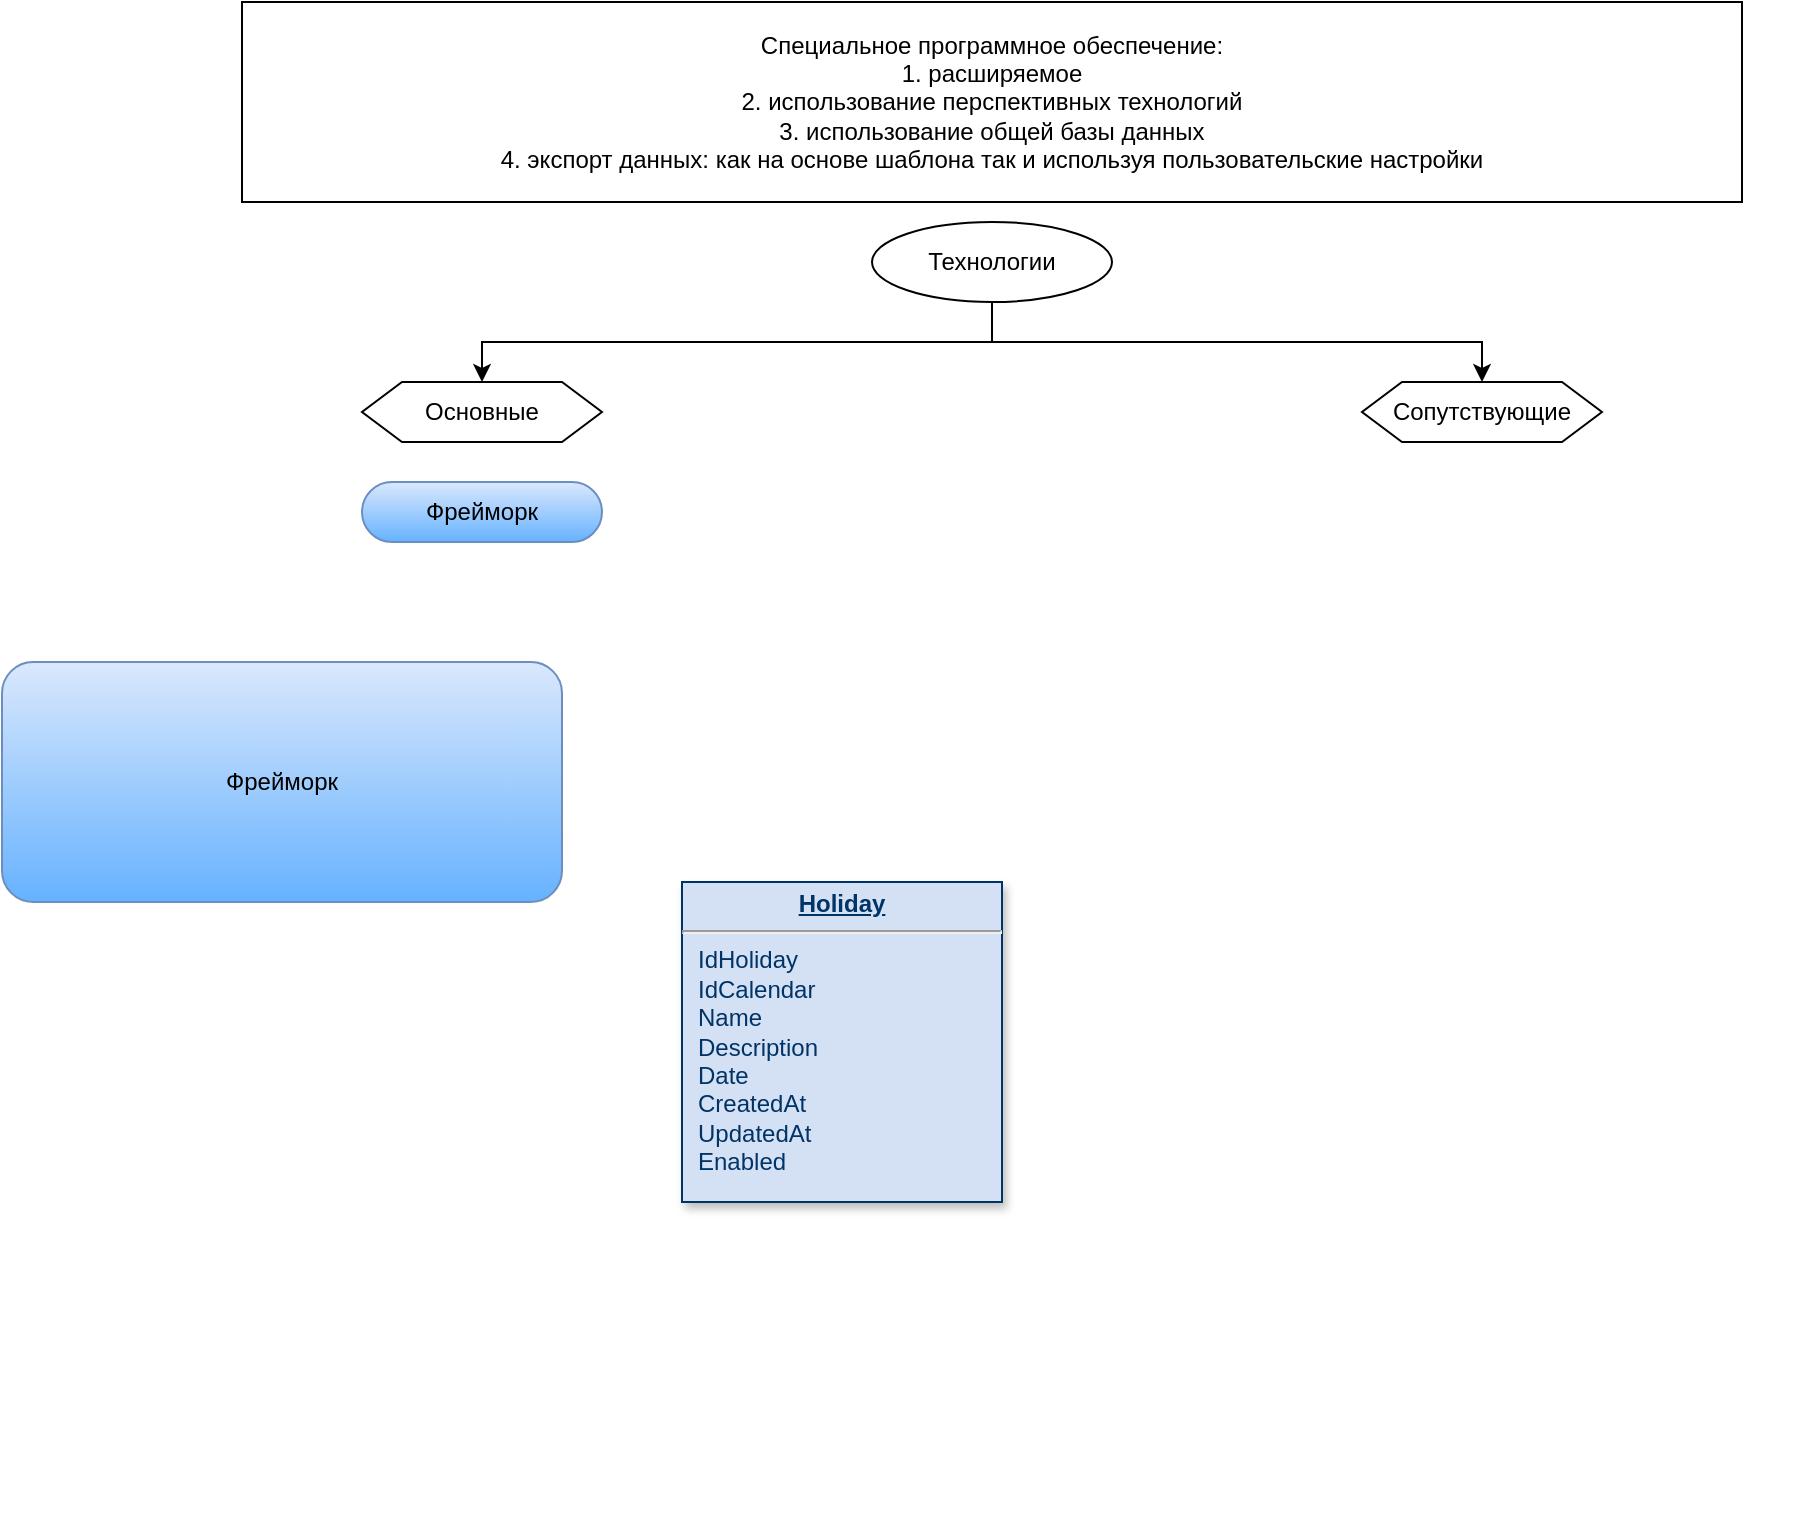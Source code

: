 <mxfile version="20.4.0" type="github">
  <diagram name="Page-1" id="efa7a0a1-bf9b-a30e-e6df-94a7791c09e9">
    <mxGraphModel dx="1667" dy="783" grid="1" gridSize="10" guides="1" tooltips="1" connect="1" arrows="1" fold="1" page="1" pageScale="1" pageWidth="826" pageHeight="1169" background="none" math="0" shadow="0">
      <root>
        <mxCell id="0" />
        <mxCell id="1" parent="0" />
        <mxCell id="25" value="&lt;p style=&quot;margin: 0px; margin-top: 4px; text-align: center; text-decoration: underline;&quot;&gt;&lt;strong&gt;Holiday&lt;/strong&gt;&lt;/p&gt;&lt;hr /&gt;&lt;p style=&quot;margin: 0px; margin-left: 8px;&quot;&gt;IdHoliday&lt;/p&gt;&lt;p style=&quot;margin: 0px; margin-left: 8px;&quot;&gt;IdCalendar&lt;/p&gt;&lt;p style=&quot;margin: 0px; margin-left: 8px;&quot;&gt;Name&lt;/p&gt;&lt;p style=&quot;margin: 0px; margin-left: 8px;&quot;&gt;Description&lt;/p&gt;&lt;p style=&quot;margin: 0px; margin-left: 8px;&quot;&gt;Date&lt;/p&gt;&lt;p style=&quot;margin: 0px; margin-left: 8px;&quot;&gt;CreatedAt&lt;/p&gt;&lt;p style=&quot;margin: 0px; margin-left: 8px;&quot;&gt;UpdatedAt&lt;/p&gt;&lt;p style=&quot;margin: 0px; margin-left: 8px;&quot;&gt;Enabled&lt;/p&gt;" style="verticalAlign=top;align=left;overflow=fill;fontSize=12;fontFamily=Helvetica;html=1;strokeColor=#003366;shadow=1;fillColor=#D4E1F5;fontColor=#003366" parent="1" vertex="1">
          <mxGeometry x="280.0" y="450.0" width="160" height="160" as="geometry" />
        </mxCell>
        <mxCell id="OONIOlBQQDIUEP5xMChf-114" value="Специальное программное обеспечение:&lt;br&gt;1. расширяемое&lt;br&gt;2. использование перспективных технологий&lt;br&gt;3. использование общей базы данных&lt;br&gt;4. экспорт данных: как на основе шаблона так и используя пользовательские настройки" style="rounded=0;whiteSpace=wrap;html=1;" vertex="1" parent="1">
          <mxGeometry x="60" y="10" width="750" height="100" as="geometry" />
        </mxCell>
        <mxCell id="OONIOlBQQDIUEP5xMChf-118" style="edgeStyle=orthogonalEdgeStyle;rounded=0;orthogonalLoop=1;jettySize=auto;html=1;exitX=0.5;exitY=1;exitDx=0;exitDy=0;entryX=0.5;entryY=0;entryDx=0;entryDy=0;" edge="1" parent="1" source="OONIOlBQQDIUEP5xMChf-115" target="OONIOlBQQDIUEP5xMChf-117">
          <mxGeometry relative="1" as="geometry" />
        </mxCell>
        <mxCell id="OONIOlBQQDIUEP5xMChf-119" style="edgeStyle=orthogonalEdgeStyle;rounded=0;orthogonalLoop=1;jettySize=auto;html=1;exitX=0.5;exitY=1;exitDx=0;exitDy=0;entryX=0.5;entryY=0;entryDx=0;entryDy=0;" edge="1" parent="1" source="OONIOlBQQDIUEP5xMChf-115" target="OONIOlBQQDIUEP5xMChf-116">
          <mxGeometry relative="1" as="geometry" />
        </mxCell>
        <mxCell id="OONIOlBQQDIUEP5xMChf-115" value="Технологии" style="ellipse;whiteSpace=wrap;html=1;" vertex="1" parent="1">
          <mxGeometry x="375" y="120" width="120" height="40" as="geometry" />
        </mxCell>
        <mxCell id="OONIOlBQQDIUEP5xMChf-116" value="Основные" style="shape=hexagon;perimeter=hexagonPerimeter2;whiteSpace=wrap;html=1;fixedSize=1;" vertex="1" parent="1">
          <mxGeometry x="120" y="200" width="120" height="30" as="geometry" />
        </mxCell>
        <mxCell id="OONIOlBQQDIUEP5xMChf-117" value="Сопутствующие" style="shape=hexagon;perimeter=hexagonPerimeter2;whiteSpace=wrap;html=1;fixedSize=1;" vertex="1" parent="1">
          <mxGeometry x="620" y="200" width="120" height="30" as="geometry" />
        </mxCell>
        <mxCell id="OONIOlBQQDIUEP5xMChf-120" value="Фрейморк" style="rounded=1;whiteSpace=wrap;html=1;arcSize=50;fillColor=#dae8fc;strokeColor=#6c8ebf;fillStyle=auto;gradientColor=#66B2FF;" vertex="1" parent="1">
          <mxGeometry x="120" y="250" width="120" height="30" as="geometry" />
        </mxCell>
        <mxCell id="OONIOlBQQDIUEP5xMChf-121" value="" style="shape=image;verticalLabelPosition=bottom;labelBackgroundColor=default;verticalAlign=top;aspect=fixed;imageAspect=0;image=https://seeklogo.com/images/D/django-logo-F46C1DD95E-seeklogo.com.png;" vertex="1" parent="1">
          <mxGeometry x="80" y="250" width="23.6" height="30" as="geometry" />
        </mxCell>
        <mxCell id="OONIOlBQQDIUEP5xMChf-123" value="Фрейморк" style="rounded=1;whiteSpace=wrap;html=1;arcSize=13;fillColor=#dae8fc;strokeColor=#6c8ebf;fillStyle=auto;gradientColor=#66B2FF;" vertex="1" parent="1">
          <mxGeometry x="-60" y="340" width="280" height="120" as="geometry" />
        </mxCell>
        <mxCell id="OONIOlBQQDIUEP5xMChf-125" value="" style="shape=image;verticalLabelPosition=bottom;labelBackgroundColor=default;verticalAlign=top;aspect=fixed;imageAspect=0;image=https://w7.pngwing.com/pngs/609/443/png-transparent-django-original-logo-icon.png;" vertex="1" parent="1">
          <mxGeometry x="320" y="250" width="520" height="520" as="geometry" />
        </mxCell>
      </root>
    </mxGraphModel>
  </diagram>
</mxfile>

